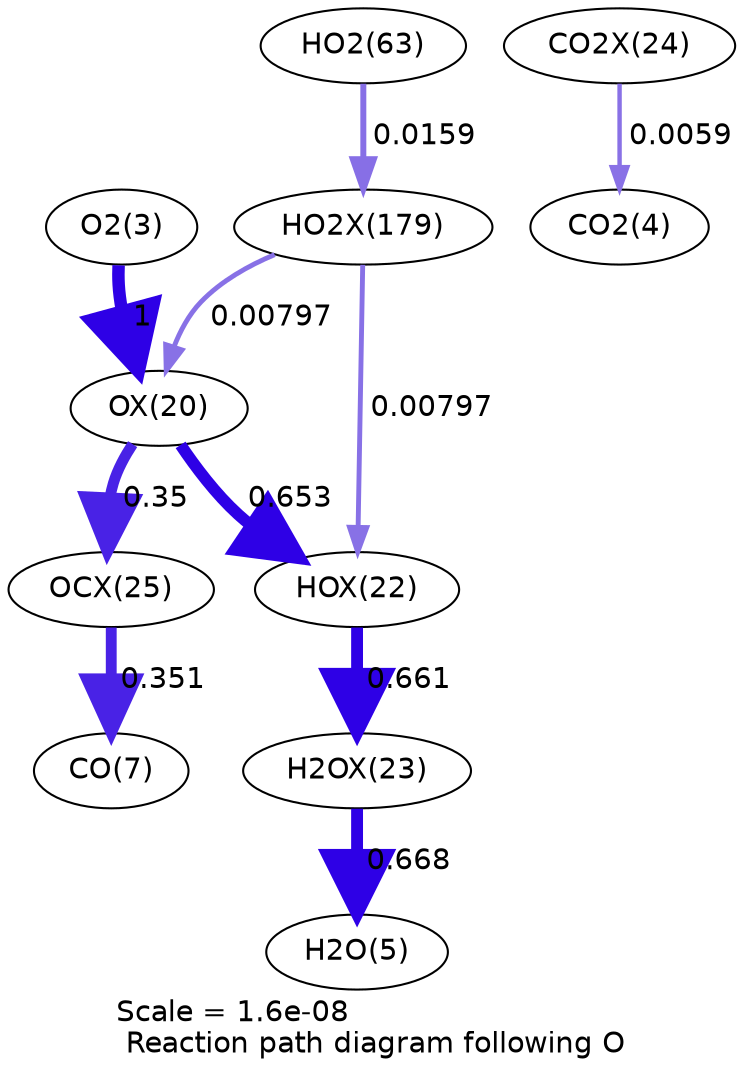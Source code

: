 digraph reaction_paths {
center=1;
s5 -> s26[fontname="Helvetica", penwidth=6, arrowsize=3, color="0.7, 1.5, 0.9"
, label=" 1"];
s26 -> s28[fontname="Helvetica", penwidth=5.68, arrowsize=2.84, color="0.7, 1.15, 0.9"
, label=" 0.653"];
s26 -> s31[fontname="Helvetica", penwidth=5.21, arrowsize=2.6, color="0.7, 0.85, 0.9"
, label=" 0.35"];
s41 -> s26[fontname="Helvetica", penwidth=2.35, arrowsize=1.18, color="0.7, 0.508, 0.9"
, label=" 0.00797"];
s28 -> s29[fontname="Helvetica", penwidth=5.69, arrowsize=2.84, color="0.7, 1.16, 0.9"
, label=" 0.661"];
s41 -> s28[fontname="Helvetica", penwidth=2.35, arrowsize=1.18, color="0.7, 0.508, 0.9"
, label=" 0.00797"];
s29 -> s7[fontname="Helvetica", penwidth=5.7, arrowsize=2.85, color="0.7, 1.17, 0.9"
, label=" 0.668"];
s31 -> s9[fontname="Helvetica", penwidth=5.21, arrowsize=2.6, color="0.7, 0.851, 0.9"
, label=" 0.351"];
s30 -> s6[fontname="Helvetica", penwidth=2.13, arrowsize=1.06, color="0.7, 0.506, 0.9"
, label=" 0.0059"];
s22 -> s41[fontname="Helvetica", penwidth=2.87, arrowsize=1.44, color="0.7, 0.516, 0.9"
, label=" 0.0159"];
s5 [ fontname="Helvetica", label="O2(3)"];
s6 [ fontname="Helvetica", label="CO2(4)"];
s7 [ fontname="Helvetica", label="H2O(5)"];
s9 [ fontname="Helvetica", label="CO(7)"];
s22 [ fontname="Helvetica", label="HO2(63)"];
s26 [ fontname="Helvetica", label="OX(20)"];
s28 [ fontname="Helvetica", label="HOX(22)"];
s29 [ fontname="Helvetica", label="H2OX(23)"];
s30 [ fontname="Helvetica", label="CO2X(24)"];
s31 [ fontname="Helvetica", label="OCX(25)"];
s41 [ fontname="Helvetica", label="HO2X(179)"];
 label = "Scale = 1.6e-08\l Reaction path diagram following O";
 fontname = "Helvetica";
}

